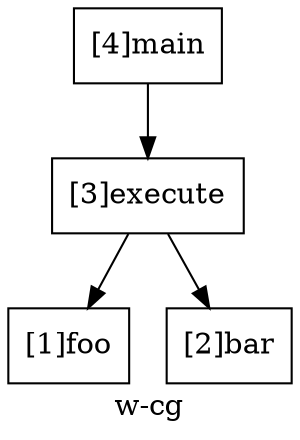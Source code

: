 digraph "w-cg"{
	label="w-cg";


	// Define the nodes
	N1 [shape=rectangle, color=black,label="[1]foo"];
	N2 [shape=rectangle, color=black,label="[2]bar"];
	N3 [shape=rectangle, color=black,label="[3]execute"];
	N4 [shape=rectangle, color=black,label="[4]main"];


	// Define the edges
	N3 -> N1[color=black,label=""];
	N3 -> N2[color=black,label=""];
	N4 -> N3[color=black,label=""];
}
